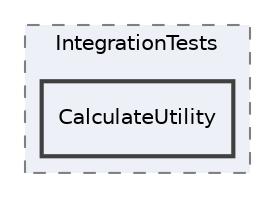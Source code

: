 digraph "Tests/Editor/UAS-UnitTests-Editor/IntegrationTests/CalculateUtility"
{
 // LATEX_PDF_SIZE
  edge [fontname="Helvetica",fontsize="10",labelfontname="Helvetica",labelfontsize="10"];
  node [fontname="Helvetica",fontsize="10",shape=record];
  compound=true
  subgraph clusterdir_45f375841b5006b00cddd6b2b76ab44c {
    graph [ bgcolor="#edf0f7", pencolor="grey50", style="filled,dashed,", label="IntegrationTests", fontname="Helvetica", fontsize="10", URL="dir_45f375841b5006b00cddd6b2b76ab44c.html"]
  dir_a987fe70c578d5eda19e8d478cc2ff0d [shape=box, label="CalculateUtility", style="filled,bold,", fillcolor="#edf0f7", color="grey25", URL="dir_a987fe70c578d5eda19e8d478cc2ff0d.html"];
  }
}
